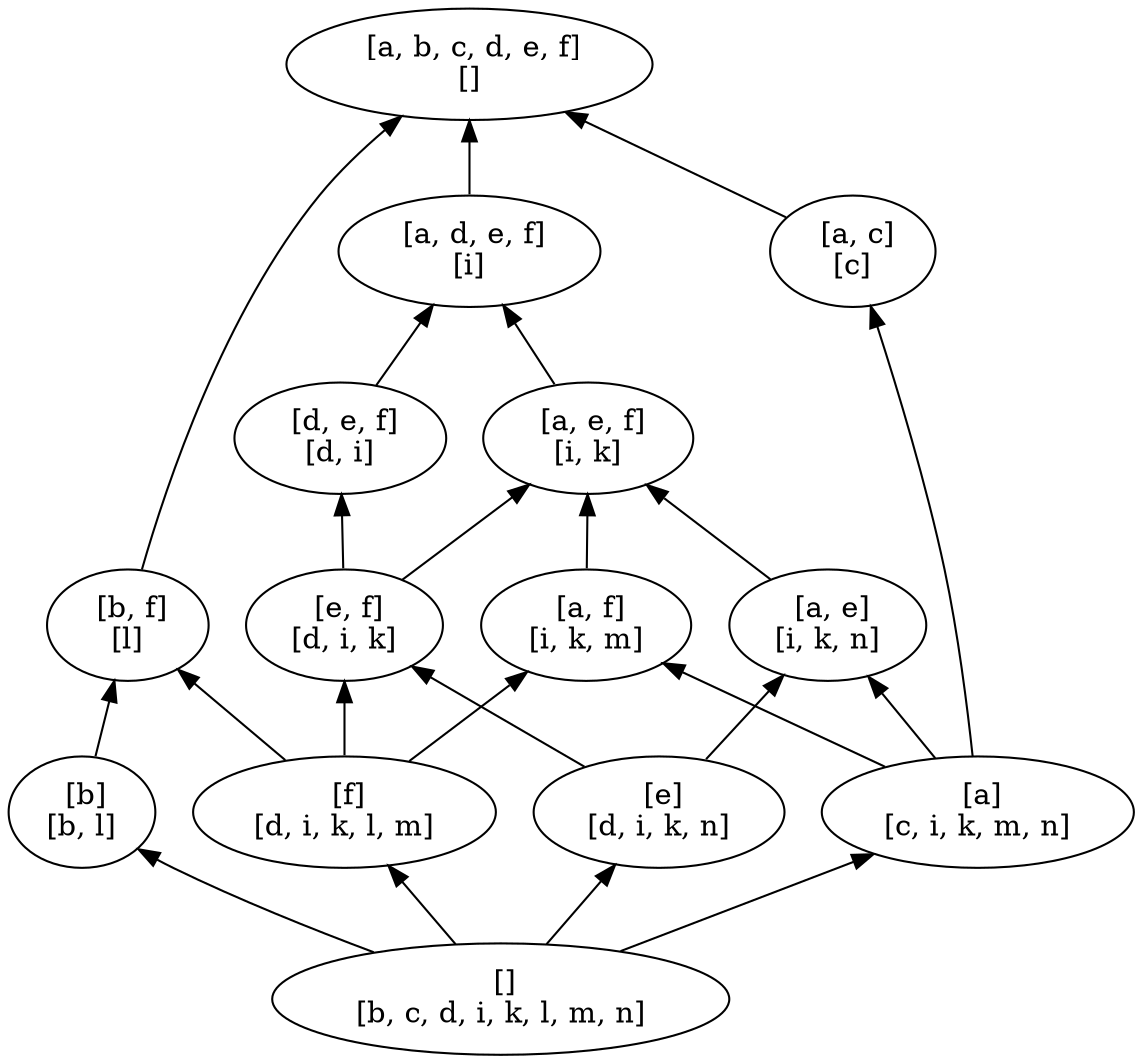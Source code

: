 digraph G {
Graph [rankdir=BT]
1441 [label=" []\n[b, c, d, i, k, l, m, n]"]
1460 [label=" [f]\n[d, i, k, l, m]"]
1478 [label=" [e, f]\n[d, i, k]"]
1494 [label=" [d, e, f]\n[d, i]"]
1509 [label=" [a, d, e, f]\n[i]"]
1523 [label=" [a, b, c, d, e, f]\n[]"]
1536 [label=" [a, e, f]\n[i, k]"]
1552 [label=" [b, f]\n[l]"]
1567 [label=" [a, f]\n[i, k, m]"]
1584 [label=" [e]\n[d, i, k, n]"]
1602 [label=" [a, e]\n[i, k, n]"]
1619 [label=" [b]\n[b, l]"]
1635 [label=" [a]\n[c, i, k, m, n]"]
1655 [label=" [a, c]\n[c]"]
1441->1460
1441->1584
1441->1619
1441->1635
1460->1478
1460->1552
1460->1567
1478->1494
1478->1536
1494->1509
1509->1523
1536->1509
1552->1523
1567->1536
1584->1478
1584->1602
1602->1536
1619->1552
1635->1567
1635->1602
1635->1655
1655->1523
}